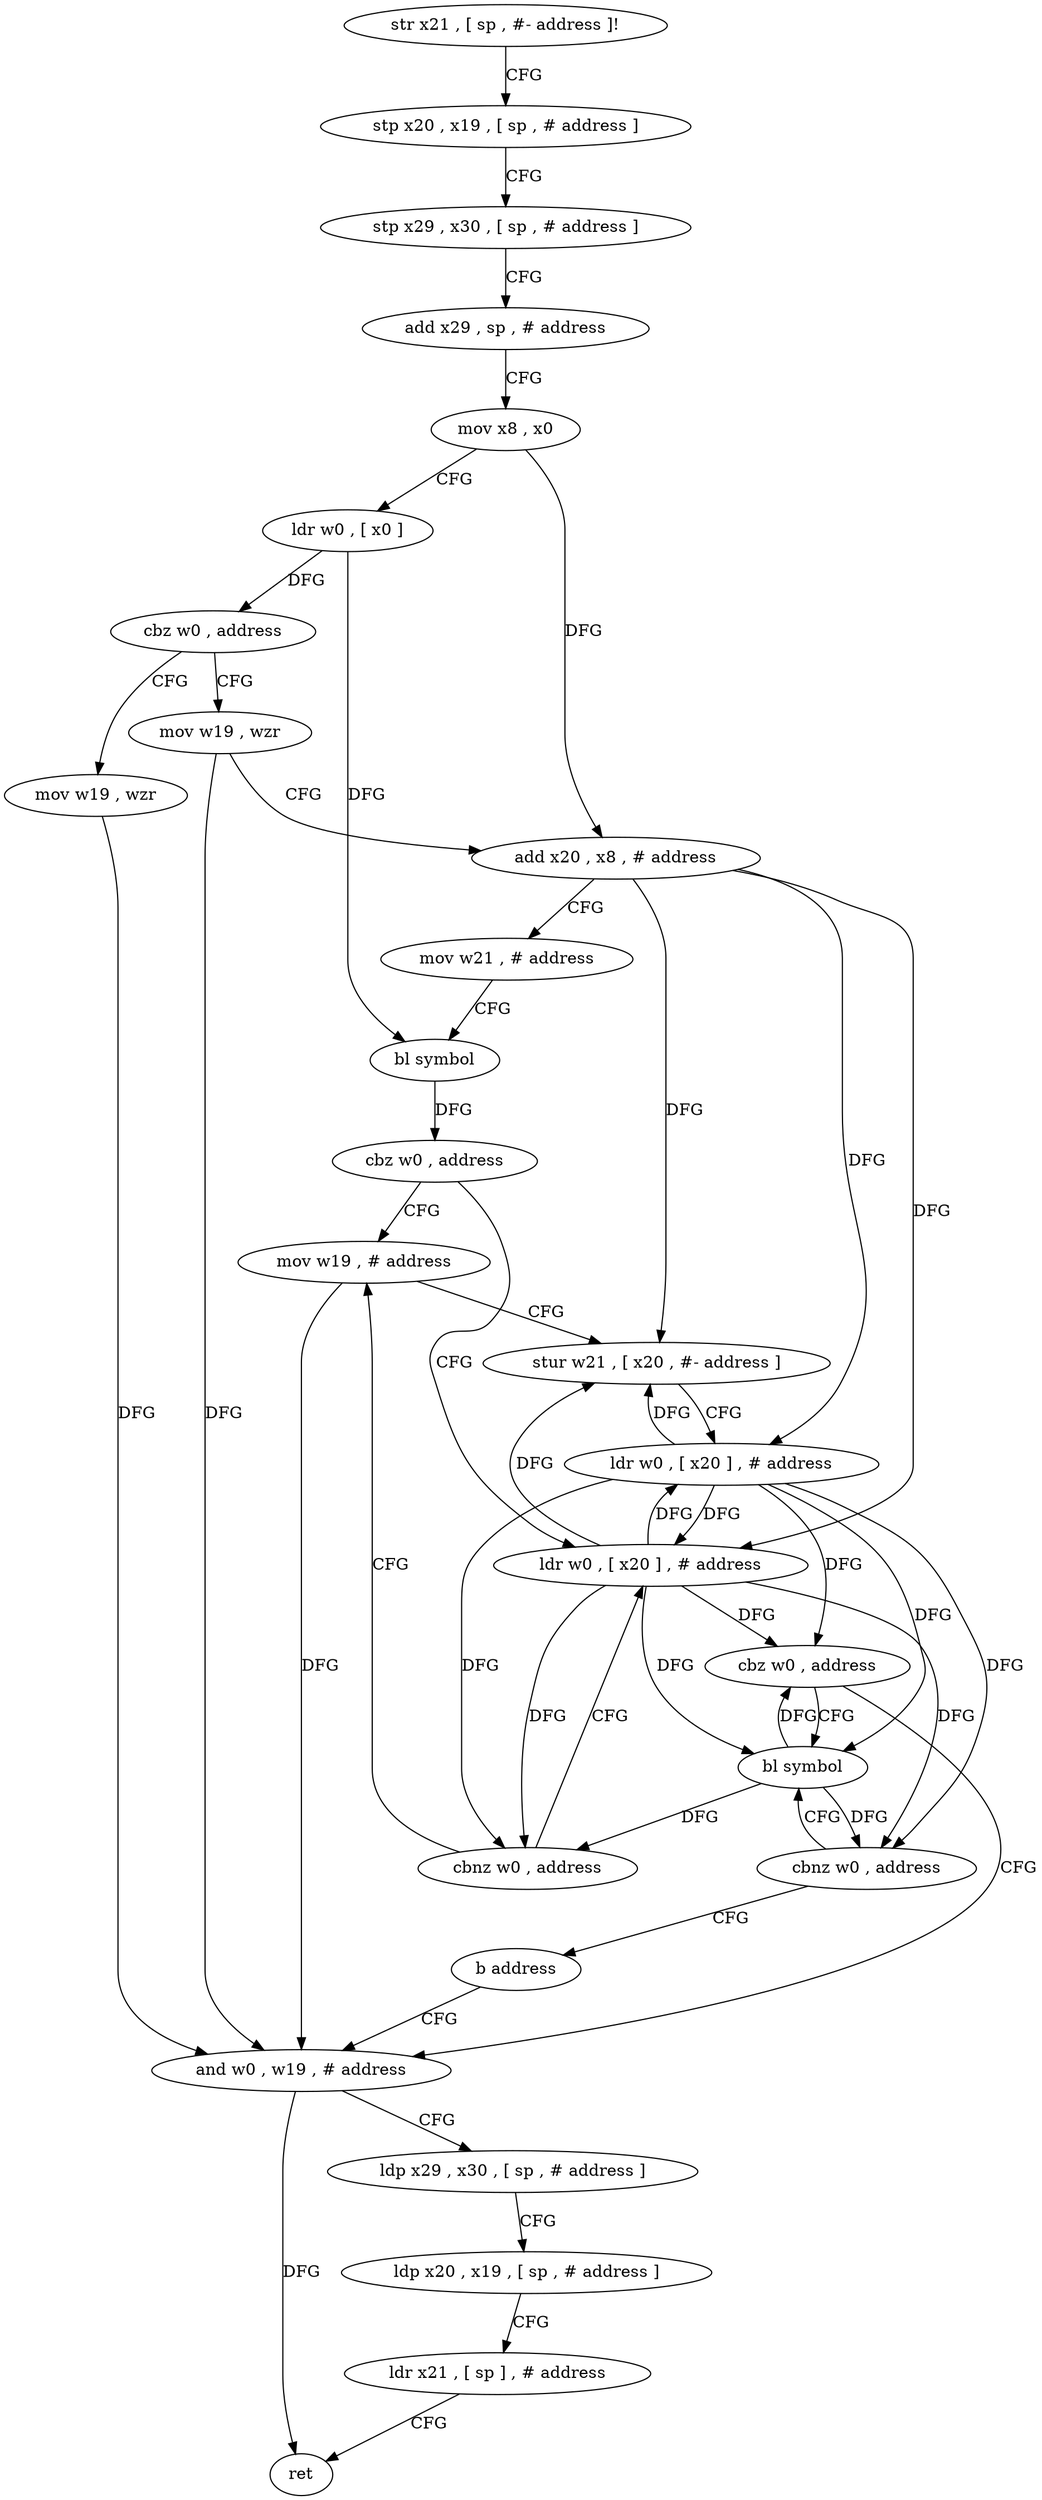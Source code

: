 digraph "func" {
"4252372" [label = "str x21 , [ sp , #- address ]!" ]
"4252376" [label = "stp x20 , x19 , [ sp , # address ]" ]
"4252380" [label = "stp x29 , x30 , [ sp , # address ]" ]
"4252384" [label = "add x29 , sp , # address" ]
"4252388" [label = "mov x8 , x0" ]
"4252392" [label = "ldr w0 , [ x0 ]" ]
"4252396" [label = "cbz w0 , address" ]
"4252456" [label = "mov w19 , wzr" ]
"4252400" [label = "mov w19 , wzr" ]
"4252460" [label = "and w0 , w19 , # address" ]
"4252404" [label = "add x20 , x8 , # address" ]
"4252408" [label = "mov w21 , # address" ]
"4252412" [label = "bl symbol" ]
"4252416" [label = "cbz w0 , address" ]
"4252436" [label = "mov w19 , # address" ]
"4252420" [label = "ldr w0 , [ x20 ] , # address" ]
"4252440" [label = "stur w21 , [ x20 , #- address ]" ]
"4252444" [label = "ldr w0 , [ x20 ] , # address" ]
"4252448" [label = "cbnz w0 , address" ]
"4252428" [label = "bl symbol" ]
"4252452" [label = "b address" ]
"4252424" [label = "cbz w0 , address" ]
"4252432" [label = "cbnz w0 , address" ]
"4252464" [label = "ldp x29 , x30 , [ sp , # address ]" ]
"4252468" [label = "ldp x20 , x19 , [ sp , # address ]" ]
"4252472" [label = "ldr x21 , [ sp ] , # address" ]
"4252476" [label = "ret" ]
"4252372" -> "4252376" [ label = "CFG" ]
"4252376" -> "4252380" [ label = "CFG" ]
"4252380" -> "4252384" [ label = "CFG" ]
"4252384" -> "4252388" [ label = "CFG" ]
"4252388" -> "4252392" [ label = "CFG" ]
"4252388" -> "4252404" [ label = "DFG" ]
"4252392" -> "4252396" [ label = "DFG" ]
"4252392" -> "4252412" [ label = "DFG" ]
"4252396" -> "4252456" [ label = "CFG" ]
"4252396" -> "4252400" [ label = "CFG" ]
"4252456" -> "4252460" [ label = "DFG" ]
"4252400" -> "4252404" [ label = "CFG" ]
"4252400" -> "4252460" [ label = "DFG" ]
"4252460" -> "4252464" [ label = "CFG" ]
"4252460" -> "4252476" [ label = "DFG" ]
"4252404" -> "4252408" [ label = "CFG" ]
"4252404" -> "4252440" [ label = "DFG" ]
"4252404" -> "4252444" [ label = "DFG" ]
"4252404" -> "4252420" [ label = "DFG" ]
"4252408" -> "4252412" [ label = "CFG" ]
"4252412" -> "4252416" [ label = "DFG" ]
"4252416" -> "4252436" [ label = "CFG" ]
"4252416" -> "4252420" [ label = "CFG" ]
"4252436" -> "4252440" [ label = "CFG" ]
"4252436" -> "4252460" [ label = "DFG" ]
"4252420" -> "4252424" [ label = "DFG" ]
"4252420" -> "4252440" [ label = "DFG" ]
"4252420" -> "4252444" [ label = "DFG" ]
"4252420" -> "4252448" [ label = "DFG" ]
"4252420" -> "4252428" [ label = "DFG" ]
"4252420" -> "4252432" [ label = "DFG" ]
"4252440" -> "4252444" [ label = "CFG" ]
"4252444" -> "4252448" [ label = "DFG" ]
"4252444" -> "4252440" [ label = "DFG" ]
"4252444" -> "4252424" [ label = "DFG" ]
"4252444" -> "4252428" [ label = "DFG" ]
"4252444" -> "4252432" [ label = "DFG" ]
"4252444" -> "4252420" [ label = "DFG" ]
"4252448" -> "4252428" [ label = "CFG" ]
"4252448" -> "4252452" [ label = "CFG" ]
"4252428" -> "4252432" [ label = "DFG" ]
"4252428" -> "4252448" [ label = "DFG" ]
"4252428" -> "4252424" [ label = "DFG" ]
"4252452" -> "4252460" [ label = "CFG" ]
"4252424" -> "4252460" [ label = "CFG" ]
"4252424" -> "4252428" [ label = "CFG" ]
"4252432" -> "4252420" [ label = "CFG" ]
"4252432" -> "4252436" [ label = "CFG" ]
"4252464" -> "4252468" [ label = "CFG" ]
"4252468" -> "4252472" [ label = "CFG" ]
"4252472" -> "4252476" [ label = "CFG" ]
}

